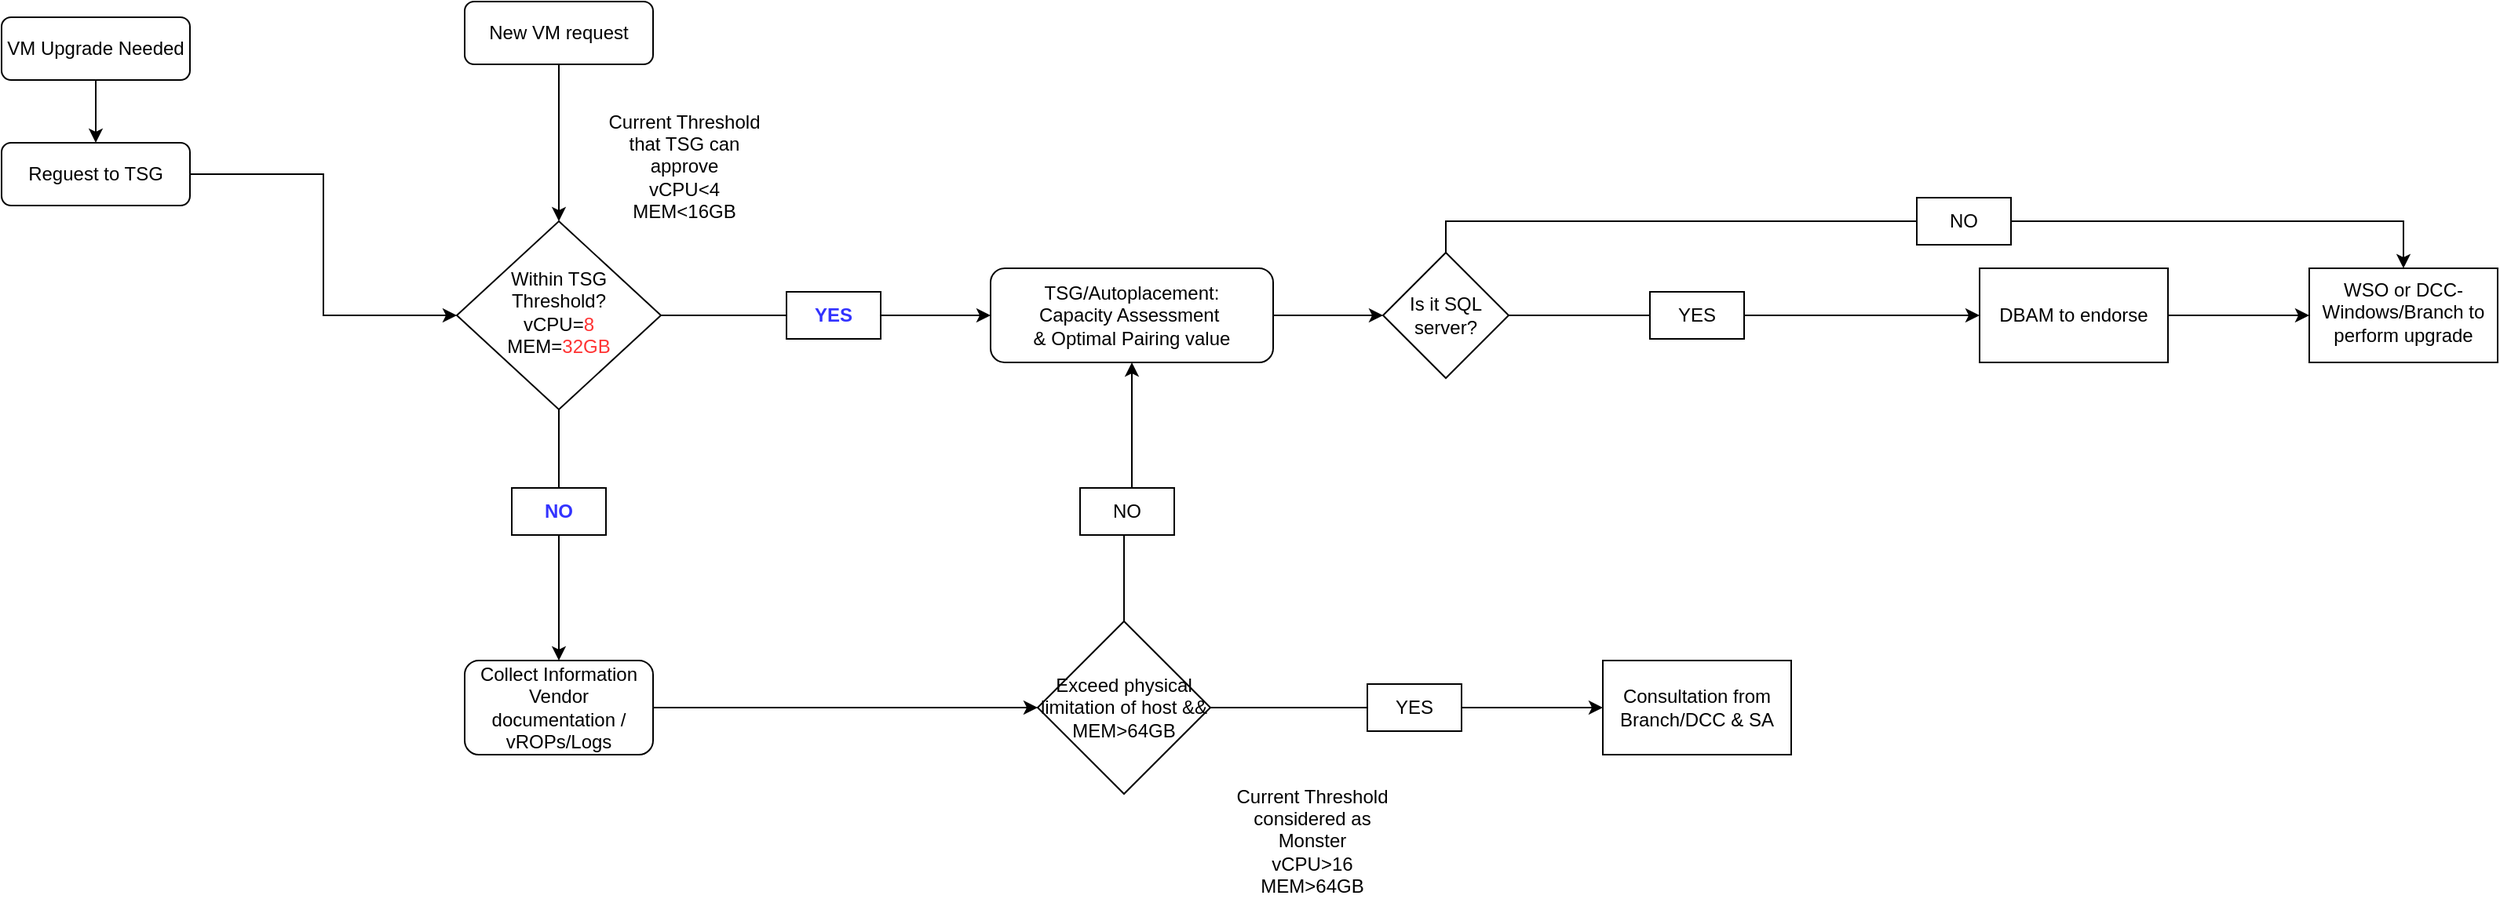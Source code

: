 <mxfile version="20.0.3" type="github" pages="2">
  <diagram id="C5RBs43oDa-KdzZeNtuy" name="Page-1">
    <mxGraphModel dx="1360" dy="802" grid="1" gridSize="10" guides="1" tooltips="1" connect="1" arrows="1" fold="1" page="1" pageScale="1" pageWidth="827" pageHeight="1169" math="0" shadow="0">
      <root>
        <mxCell id="WIyWlLk6GJQsqaUBKTNV-0" />
        <mxCell id="WIyWlLk6GJQsqaUBKTNV-1" parent="WIyWlLk6GJQsqaUBKTNV-0" />
        <mxCell id="aWSOxl5YBgDPmi3oxphR-1" value="" style="edgeStyle=orthogonalEdgeStyle;rounded=0;orthogonalLoop=1;jettySize=auto;html=1;" parent="WIyWlLk6GJQsqaUBKTNV-1" source="WIyWlLk6GJQsqaUBKTNV-3" target="aWSOxl5YBgDPmi3oxphR-0" edge="1">
          <mxGeometry relative="1" as="geometry" />
        </mxCell>
        <mxCell id="WIyWlLk6GJQsqaUBKTNV-3" value="VM Upgrade Needed" style="rounded=1;whiteSpace=wrap;html=1;fontSize=12;glass=0;strokeWidth=1;shadow=0;" parent="WIyWlLk6GJQsqaUBKTNV-1" vertex="1">
          <mxGeometry x="80" y="30" width="120" height="40" as="geometry" />
        </mxCell>
        <mxCell id="aWSOxl5YBgDPmi3oxphR-11" value="" style="edgeStyle=orthogonalEdgeStyle;rounded=0;orthogonalLoop=1;jettySize=auto;html=1;fontColor=#FF3333;startArrow=none;" parent="WIyWlLk6GJQsqaUBKTNV-1" source="aWSOxl5YBgDPmi3oxphR-13" target="aWSOxl5YBgDPmi3oxphR-10" edge="1">
          <mxGeometry relative="1" as="geometry" />
        </mxCell>
        <mxCell id="Bxt-Yvj8bxx-1eshp0qT-0" style="edgeStyle=orthogonalEdgeStyle;rounded=0;orthogonalLoop=1;jettySize=auto;html=1;entryX=0;entryY=0.5;entryDx=0;entryDy=0;startArrow=none;" parent="WIyWlLk6GJQsqaUBKTNV-1" source="aWSOxl5YBgDPmi3oxphR-12" target="aWSOxl5YBgDPmi3oxphR-14" edge="1">
          <mxGeometry relative="1" as="geometry" />
        </mxCell>
        <mxCell id="WIyWlLk6GJQsqaUBKTNV-6" value="Within TSG Threshold?&lt;br&gt;vCPU=&lt;font color=&quot;#ff3333&quot;&gt;8&lt;/font&gt;&lt;br&gt;MEM=&lt;font color=&quot;#ff3333&quot;&gt;32GB&lt;/font&gt;" style="rhombus;whiteSpace=wrap;html=1;shadow=0;fontFamily=Helvetica;fontSize=12;align=center;strokeWidth=1;spacing=6;spacingTop=-4;" parent="WIyWlLk6GJQsqaUBKTNV-1" vertex="1">
          <mxGeometry x="370" y="160" width="130" height="120" as="geometry" />
        </mxCell>
        <mxCell id="Bxt-Yvj8bxx-1eshp0qT-2" style="edgeStyle=orthogonalEdgeStyle;rounded=0;orthogonalLoop=1;jettySize=auto;html=1;entryX=0;entryY=0.5;entryDx=0;entryDy=0;" parent="WIyWlLk6GJQsqaUBKTNV-1" source="aWSOxl5YBgDPmi3oxphR-0" target="WIyWlLk6GJQsqaUBKTNV-6" edge="1">
          <mxGeometry relative="1" as="geometry" />
        </mxCell>
        <mxCell id="aWSOxl5YBgDPmi3oxphR-0" value="Reguest to TSG" style="whiteSpace=wrap;html=1;rounded=1;glass=0;strokeWidth=1;shadow=0;" parent="WIyWlLk6GJQsqaUBKTNV-1" vertex="1">
          <mxGeometry x="80" y="110" width="120" height="40" as="geometry" />
        </mxCell>
        <mxCell id="aWSOxl5YBgDPmi3oxphR-7" style="edgeStyle=orthogonalEdgeStyle;rounded=0;orthogonalLoop=1;jettySize=auto;html=1;fontColor=#FF3333;" parent="WIyWlLk6GJQsqaUBKTNV-1" source="aWSOxl5YBgDPmi3oxphR-2" target="WIyWlLk6GJQsqaUBKTNV-6" edge="1">
          <mxGeometry relative="1" as="geometry" />
        </mxCell>
        <mxCell id="aWSOxl5YBgDPmi3oxphR-2" value="New VM request" style="rounded=1;whiteSpace=wrap;html=1;" parent="WIyWlLk6GJQsqaUBKTNV-1" vertex="1">
          <mxGeometry x="375" y="20" width="120" height="40" as="geometry" />
        </mxCell>
        <mxCell id="aWSOxl5YBgDPmi3oxphR-8" value="WSO or DCC-Windows/Branch to perform upgrade" style="whiteSpace=wrap;html=1;shadow=0;strokeWidth=1;spacing=6;spacingTop=-4;" parent="WIyWlLk6GJQsqaUBKTNV-1" vertex="1">
          <mxGeometry x="1550" y="190" width="120" height="60" as="geometry" />
        </mxCell>
        <mxCell id="Bxt-Yvj8bxx-1eshp0qT-23" value="" style="edgeStyle=orthogonalEdgeStyle;rounded=0;orthogonalLoop=1;jettySize=auto;html=1;" parent="WIyWlLk6GJQsqaUBKTNV-1" source="aWSOxl5YBgDPmi3oxphR-10" target="Bxt-Yvj8bxx-1eshp0qT-22" edge="1">
          <mxGeometry relative="1" as="geometry" />
        </mxCell>
        <mxCell id="aWSOxl5YBgDPmi3oxphR-10" value="Collect Information&lt;br&gt;Vendor documentation / vROPs/Logs" style="whiteSpace=wrap;html=1;rounded=1;glass=0;strokeWidth=1;shadow=0;" parent="WIyWlLk6GJQsqaUBKTNV-1" vertex="1">
          <mxGeometry x="375" y="440" width="120" height="60" as="geometry" />
        </mxCell>
        <mxCell id="Bxt-Yvj8bxx-1eshp0qT-5" style="edgeStyle=orthogonalEdgeStyle;rounded=0;orthogonalLoop=1;jettySize=auto;html=1;" parent="WIyWlLk6GJQsqaUBKTNV-1" source="aWSOxl5YBgDPmi3oxphR-14" target="Bxt-Yvj8bxx-1eshp0qT-4" edge="1">
          <mxGeometry relative="1" as="geometry" />
        </mxCell>
        <mxCell id="aWSOxl5YBgDPmi3oxphR-14" value="TSG/Autoplacement:&lt;br&gt;Capacity Assessment&amp;nbsp;&lt;br&gt;&amp;amp; Optimal Pairing value" style="whiteSpace=wrap;html=1;rounded=1;glass=0;strokeWidth=1;shadow=0;" parent="WIyWlLk6GJQsqaUBKTNV-1" vertex="1">
          <mxGeometry x="710" y="190" width="180" height="60" as="geometry" />
        </mxCell>
        <mxCell id="aWSOxl5YBgDPmi3oxphR-13" value="NO" style="text;html=1;strokeColor=default;fillColor=none;align=center;verticalAlign=middle;whiteSpace=wrap;rounded=0;fontColor=#3333FF;fontStyle=1" parent="WIyWlLk6GJQsqaUBKTNV-1" vertex="1">
          <mxGeometry x="405" y="330" width="60" height="30" as="geometry" />
        </mxCell>
        <mxCell id="aWSOxl5YBgDPmi3oxphR-18" value="" style="edgeStyle=orthogonalEdgeStyle;rounded=0;orthogonalLoop=1;jettySize=auto;html=1;fontColor=#FF3333;endArrow=none;" parent="WIyWlLk6GJQsqaUBKTNV-1" source="WIyWlLk6GJQsqaUBKTNV-6" target="aWSOxl5YBgDPmi3oxphR-13" edge="1">
          <mxGeometry relative="1" as="geometry">
            <mxPoint x="355" y="280" as="sourcePoint" />
            <mxPoint x="355" y="390" as="targetPoint" />
          </mxGeometry>
        </mxCell>
        <mxCell id="aWSOxl5YBgDPmi3oxphR-12" value="YES" style="text;html=1;strokeColor=default;fillColor=none;align=center;verticalAlign=middle;whiteSpace=wrap;rounded=0;fontColor=#3333FF;fontStyle=1" parent="WIyWlLk6GJQsqaUBKTNV-1" vertex="1">
          <mxGeometry x="580" y="205" width="60" height="30" as="geometry" />
        </mxCell>
        <mxCell id="Bxt-Yvj8bxx-1eshp0qT-1" value="" style="edgeStyle=orthogonalEdgeStyle;rounded=0;orthogonalLoop=1;jettySize=auto;html=1;entryX=0;entryY=0.5;entryDx=0;entryDy=0;endArrow=none;" parent="WIyWlLk6GJQsqaUBKTNV-1" source="WIyWlLk6GJQsqaUBKTNV-6" target="aWSOxl5YBgDPmi3oxphR-12" edge="1">
          <mxGeometry relative="1" as="geometry">
            <mxPoint x="500" y="220" as="sourcePoint" />
            <mxPoint x="740" y="220" as="targetPoint" />
          </mxGeometry>
        </mxCell>
        <mxCell id="Bxt-Yvj8bxx-1eshp0qT-17" style="edgeStyle=orthogonalEdgeStyle;rounded=0;orthogonalLoop=1;jettySize=auto;html=1;entryX=0.5;entryY=0;entryDx=0;entryDy=0;" parent="WIyWlLk6GJQsqaUBKTNV-1" source="Bxt-Yvj8bxx-1eshp0qT-4" target="aWSOxl5YBgDPmi3oxphR-8" edge="1">
          <mxGeometry relative="1" as="geometry">
            <Array as="points">
              <mxPoint x="1000" y="160" />
              <mxPoint x="1610" y="160" />
            </Array>
          </mxGeometry>
        </mxCell>
        <mxCell id="Bxt-Yvj8bxx-1eshp0qT-36" style="edgeStyle=orthogonalEdgeStyle;rounded=0;orthogonalLoop=1;jettySize=auto;html=1;" parent="WIyWlLk6GJQsqaUBKTNV-1" source="Bxt-Yvj8bxx-1eshp0qT-4" target="Bxt-Yvj8bxx-1eshp0qT-8" edge="1">
          <mxGeometry relative="1" as="geometry" />
        </mxCell>
        <mxCell id="Bxt-Yvj8bxx-1eshp0qT-4" value="Is it SQL server?" style="rhombus;whiteSpace=wrap;html=1;" parent="WIyWlLk6GJQsqaUBKTNV-1" vertex="1">
          <mxGeometry x="960" y="180" width="80" height="80" as="geometry" />
        </mxCell>
        <mxCell id="Bxt-Yvj8bxx-1eshp0qT-10" style="edgeStyle=orthogonalEdgeStyle;rounded=0;orthogonalLoop=1;jettySize=auto;html=1;" parent="WIyWlLk6GJQsqaUBKTNV-1" source="Bxt-Yvj8bxx-1eshp0qT-8" target="aWSOxl5YBgDPmi3oxphR-8" edge="1">
          <mxGeometry relative="1" as="geometry" />
        </mxCell>
        <mxCell id="Bxt-Yvj8bxx-1eshp0qT-8" value="DBAM to endorse" style="whiteSpace=wrap;html=1;" parent="WIyWlLk6GJQsqaUBKTNV-1" vertex="1">
          <mxGeometry x="1340" y="190" width="120" height="60" as="geometry" />
        </mxCell>
        <mxCell id="Bxt-Yvj8bxx-1eshp0qT-11" value="YES" style="text;html=1;strokeColor=default;fillColor=default;align=center;verticalAlign=middle;whiteSpace=wrap;rounded=0;" parent="WIyWlLk6GJQsqaUBKTNV-1" vertex="1">
          <mxGeometry x="1130" y="205" width="60" height="30" as="geometry" />
        </mxCell>
        <mxCell id="Bxt-Yvj8bxx-1eshp0qT-15" value="NO" style="text;html=1;strokeColor=default;fillColor=default;align=center;verticalAlign=middle;whiteSpace=wrap;rounded=0;" parent="WIyWlLk6GJQsqaUBKTNV-1" vertex="1">
          <mxGeometry x="1300" y="145" width="60" height="30" as="geometry" />
        </mxCell>
        <mxCell id="Bxt-Yvj8bxx-1eshp0qT-25" value="" style="edgeStyle=orthogonalEdgeStyle;rounded=0;orthogonalLoop=1;jettySize=auto;html=1;" parent="WIyWlLk6GJQsqaUBKTNV-1" source="Bxt-Yvj8bxx-1eshp0qT-22" target="Bxt-Yvj8bxx-1eshp0qT-24" edge="1">
          <mxGeometry relative="1" as="geometry">
            <Array as="points" />
          </mxGeometry>
        </mxCell>
        <mxCell id="Bxt-Yvj8bxx-1eshp0qT-28" style="edgeStyle=orthogonalEdgeStyle;rounded=0;orthogonalLoop=1;jettySize=auto;html=1;" parent="WIyWlLk6GJQsqaUBKTNV-1" source="Bxt-Yvj8bxx-1eshp0qT-22" target="aWSOxl5YBgDPmi3oxphR-14" edge="1">
          <mxGeometry relative="1" as="geometry" />
        </mxCell>
        <mxCell id="Bxt-Yvj8bxx-1eshp0qT-22" value="Exceed physical limitation of host &amp;amp;&amp;amp; MEM&amp;gt;64GB" style="rhombus;whiteSpace=wrap;html=1;rounded=0;glass=0;strokeWidth=1;shadow=0;" parent="WIyWlLk6GJQsqaUBKTNV-1" vertex="1">
          <mxGeometry x="740" y="415" width="110" height="110" as="geometry" />
        </mxCell>
        <mxCell id="Bxt-Yvj8bxx-1eshp0qT-24" value="Consultation from Branch/DCC &amp;amp; SA" style="whiteSpace=wrap;html=1;rounded=0;glass=0;strokeWidth=1;shadow=0;" parent="WIyWlLk6GJQsqaUBKTNV-1" vertex="1">
          <mxGeometry x="1100" y="440" width="120" height="60" as="geometry" />
        </mxCell>
        <mxCell id="Bxt-Yvj8bxx-1eshp0qT-29" value="NO" style="text;html=1;strokeColor=default;fillColor=default;align=center;verticalAlign=middle;whiteSpace=wrap;rounded=0;" parent="WIyWlLk6GJQsqaUBKTNV-1" vertex="1">
          <mxGeometry x="767" y="330" width="60" height="30" as="geometry" />
        </mxCell>
        <mxCell id="Bxt-Yvj8bxx-1eshp0qT-30" value="YES" style="text;html=1;strokeColor=default;fillColor=default;align=center;verticalAlign=middle;whiteSpace=wrap;rounded=0;" parent="WIyWlLk6GJQsqaUBKTNV-1" vertex="1">
          <mxGeometry x="950" y="455" width="60" height="30" as="geometry" />
        </mxCell>
        <mxCell id="Bxt-Yvj8bxx-1eshp0qT-31" value="Current Threshold that TSG can approve&lt;br&gt;vCPU&amp;lt;4&lt;br&gt;MEM&amp;lt;16GB" style="text;html=1;strokeColor=none;fillColor=none;align=center;verticalAlign=middle;whiteSpace=wrap;rounded=0;" parent="WIyWlLk6GJQsqaUBKTNV-1" vertex="1">
          <mxGeometry x="460" y="90" width="110" height="70" as="geometry" />
        </mxCell>
        <mxCell id="Bxt-Yvj8bxx-1eshp0qT-32" value="Current Threshold considered as Monster&lt;br&gt;vCPU&amp;gt;16&lt;br&gt;MEM&amp;gt;64GB" style="text;html=1;strokeColor=none;fillColor=none;align=center;verticalAlign=middle;whiteSpace=wrap;rounded=0;" parent="WIyWlLk6GJQsqaUBKTNV-1" vertex="1">
          <mxGeometry x="860" y="520" width="110" height="70" as="geometry" />
        </mxCell>
      </root>
    </mxGraphModel>
  </diagram>
  <diagram name="New" id="vMZMG8sEs9MRJqx0B8gD">
    <mxGraphModel dx="1360" dy="802" grid="1" gridSize="10" guides="1" tooltips="1" connect="1" arrows="1" fold="1" page="1" pageScale="1" pageWidth="827" pageHeight="1169" math="0" shadow="0">
      <root>
        <mxCell id="jp_7oa33LUE2D2zDrsDP-0" />
        <mxCell id="jp_7oa33LUE2D2zDrsDP-1" parent="jp_7oa33LUE2D2zDrsDP-0" />
        <mxCell id="jp_7oa33LUE2D2zDrsDP-2" value="" style="edgeStyle=orthogonalEdgeStyle;rounded=0;orthogonalLoop=1;jettySize=auto;html=1;" edge="1" parent="jp_7oa33LUE2D2zDrsDP-1" source="jp_7oa33LUE2D2zDrsDP-3" target="jp_7oa33LUE2D2zDrsDP-8">
          <mxGeometry relative="1" as="geometry" />
        </mxCell>
        <mxCell id="jp_7oa33LUE2D2zDrsDP-3" value="VM Upgrade Needed" style="rounded=1;whiteSpace=wrap;html=1;fontSize=12;glass=0;strokeWidth=1;shadow=0;" vertex="1" parent="jp_7oa33LUE2D2zDrsDP-1">
          <mxGeometry x="80" y="30" width="120" height="40" as="geometry" />
        </mxCell>
        <mxCell id="Evaqm_58Oo5HCfVQTWNb-5" style="edgeStyle=orthogonalEdgeStyle;rounded=0;orthogonalLoop=1;jettySize=auto;html=1;entryX=0;entryY=0.5;entryDx=0;entryDy=0;startArrow=none;" edge="1" parent="jp_7oa33LUE2D2zDrsDP-1" source="jp_7oa33LUE2D2zDrsDP-18" target="jp_7oa33LUE2D2zDrsDP-15">
          <mxGeometry relative="1" as="geometry" />
        </mxCell>
        <mxCell id="Evaqm_58Oo5HCfVQTWNb-22" style="edgeStyle=orthogonalEdgeStyle;rounded=0;orthogonalLoop=1;jettySize=auto;html=1;fontColor=#3333FF;" edge="1" parent="jp_7oa33LUE2D2zDrsDP-1" source="jp_7oa33LUE2D2zDrsDP-6" target="jp_7oa33LUE2D2zDrsDP-30">
          <mxGeometry relative="1" as="geometry">
            <Array as="points">
              <mxPoint x="365" y="620" />
            </Array>
          </mxGeometry>
        </mxCell>
        <mxCell id="jp_7oa33LUE2D2zDrsDP-6" value="Exceed physical CPU limitation of host &amp;amp;&amp;amp; MEM&amp;gt;64GB" style="rhombus;whiteSpace=wrap;html=1;shadow=0;fontFamily=Helvetica;fontSize=12;align=center;strokeWidth=1;spacing=6;spacingTop=-4;" vertex="1" parent="jp_7oa33LUE2D2zDrsDP-1">
          <mxGeometry x="300" y="190" width="130" height="120" as="geometry" />
        </mxCell>
        <mxCell id="Evaqm_58Oo5HCfVQTWNb-12" style="edgeStyle=orthogonalEdgeStyle;rounded=0;orthogonalLoop=1;jettySize=auto;html=1;" edge="1" parent="jp_7oa33LUE2D2zDrsDP-1" source="jp_7oa33LUE2D2zDrsDP-8" target="jp_7oa33LUE2D2zDrsDP-13">
          <mxGeometry relative="1" as="geometry" />
        </mxCell>
        <mxCell id="jp_7oa33LUE2D2zDrsDP-8" value="Reguest to TSG" style="whiteSpace=wrap;html=1;rounded=1;glass=0;strokeWidth=1;shadow=0;" vertex="1" parent="jp_7oa33LUE2D2zDrsDP-1">
          <mxGeometry x="80" y="110" width="120" height="40" as="geometry" />
        </mxCell>
        <mxCell id="jp_7oa33LUE2D2zDrsDP-9" style="edgeStyle=orthogonalEdgeStyle;rounded=0;orthogonalLoop=1;jettySize=auto;html=1;fontColor=#FF3333;" edge="1" parent="jp_7oa33LUE2D2zDrsDP-1" source="jp_7oa33LUE2D2zDrsDP-10" target="jp_7oa33LUE2D2zDrsDP-6">
          <mxGeometry relative="1" as="geometry" />
        </mxCell>
        <mxCell id="jp_7oa33LUE2D2zDrsDP-10" value="New VM request" style="rounded=1;whiteSpace=wrap;html=1;" vertex="1" parent="jp_7oa33LUE2D2zDrsDP-1">
          <mxGeometry x="305" y="30" width="120" height="40" as="geometry" />
        </mxCell>
        <mxCell id="jp_7oa33LUE2D2zDrsDP-11" value="WSO or DCC-Windows/Branch to perform upgrade" style="whiteSpace=wrap;html=1;shadow=0;strokeWidth=1;spacing=6;spacingTop=-4;" vertex="1" parent="jp_7oa33LUE2D2zDrsDP-1">
          <mxGeometry x="1290" y="230" width="120" height="60" as="geometry" />
        </mxCell>
        <mxCell id="Evaqm_58Oo5HCfVQTWNb-13" style="edgeStyle=orthogonalEdgeStyle;rounded=0;orthogonalLoop=1;jettySize=auto;html=1;" edge="1" parent="jp_7oa33LUE2D2zDrsDP-1" source="jp_7oa33LUE2D2zDrsDP-13" target="jp_7oa33LUE2D2zDrsDP-6">
          <mxGeometry relative="1" as="geometry" />
        </mxCell>
        <mxCell id="jp_7oa33LUE2D2zDrsDP-13" value="Collect Information&lt;br&gt;Vendor documentation / vROPs/Logs" style="whiteSpace=wrap;html=1;rounded=1;glass=0;strokeWidth=1;shadow=0;" vertex="1" parent="jp_7oa33LUE2D2zDrsDP-1">
          <mxGeometry x="80" y="220" width="120" height="60" as="geometry" />
        </mxCell>
        <mxCell id="Evaqm_58Oo5HCfVQTWNb-7" style="edgeStyle=orthogonalEdgeStyle;rounded=0;orthogonalLoop=1;jettySize=auto;html=1;" edge="1" parent="jp_7oa33LUE2D2zDrsDP-1" source="jp_7oa33LUE2D2zDrsDP-15" target="Evaqm_58Oo5HCfVQTWNb-2">
          <mxGeometry relative="1" as="geometry" />
        </mxCell>
        <mxCell id="jp_7oa33LUE2D2zDrsDP-15" value="TSG/Autoplacement:&lt;br&gt;Capacity Assessment&amp;nbsp;&lt;br&gt;&amp;amp; Optimal Pairing value" style="whiteSpace=wrap;html=1;rounded=1;glass=0;strokeWidth=1;shadow=0;" vertex="1" parent="jp_7oa33LUE2D2zDrsDP-1">
          <mxGeometry x="560" y="220" width="140" height="60" as="geometry" />
        </mxCell>
        <mxCell id="jp_7oa33LUE2D2zDrsDP-21" style="edgeStyle=orthogonalEdgeStyle;rounded=0;orthogonalLoop=1;jettySize=auto;html=1;startArrow=none;" edge="1" parent="jp_7oa33LUE2D2zDrsDP-1" source="jp_7oa33LUE2D2zDrsDP-25" target="jp_7oa33LUE2D2zDrsDP-24">
          <mxGeometry relative="1" as="geometry" />
        </mxCell>
        <mxCell id="Evaqm_58Oo5HCfVQTWNb-16" style="edgeStyle=orthogonalEdgeStyle;rounded=0;orthogonalLoop=1;jettySize=auto;html=1;fontColor=#3333FF;startArrow=none;" edge="1" parent="jp_7oa33LUE2D2zDrsDP-1" source="jp_7oa33LUE2D2zDrsDP-26" target="jp_7oa33LUE2D2zDrsDP-11">
          <mxGeometry relative="1" as="geometry">
            <Array as="points">
              <mxPoint x="1220" y="250" />
              <mxPoint x="1220" y="250" />
            </Array>
          </mxGeometry>
        </mxCell>
        <mxCell id="jp_7oa33LUE2D2zDrsDP-22" value="Is it SQL server?" style="rhombus;whiteSpace=wrap;html=1;" vertex="1" parent="jp_7oa33LUE2D2zDrsDP-1">
          <mxGeometry x="1010" y="210" width="80" height="80" as="geometry" />
        </mxCell>
        <mxCell id="jp_7oa33LUE2D2zDrsDP-23" style="edgeStyle=orthogonalEdgeStyle;rounded=0;orthogonalLoop=1;jettySize=auto;html=1;" edge="1" parent="jp_7oa33LUE2D2zDrsDP-1" source="jp_7oa33LUE2D2zDrsDP-24" target="jp_7oa33LUE2D2zDrsDP-11">
          <mxGeometry relative="1" as="geometry" />
        </mxCell>
        <mxCell id="jp_7oa33LUE2D2zDrsDP-24" value="DBAM to endorse" style="whiteSpace=wrap;html=1;" vertex="1" parent="jp_7oa33LUE2D2zDrsDP-1">
          <mxGeometry x="990" y="420" width="120" height="60" as="geometry" />
        </mxCell>
        <mxCell id="jp_7oa33LUE2D2zDrsDP-30" value="Consultation from Branch/DCC &amp;amp; SA" style="whiteSpace=wrap;html=1;rounded=0;glass=0;strokeWidth=1;shadow=0;" vertex="1" parent="jp_7oa33LUE2D2zDrsDP-1">
          <mxGeometry x="760" y="590" width="100" height="60" as="geometry" />
        </mxCell>
        <mxCell id="Evaqm_58Oo5HCfVQTWNb-8" style="edgeStyle=orthogonalEdgeStyle;rounded=0;orthogonalLoop=1;jettySize=auto;html=1;entryX=0;entryY=0.5;entryDx=0;entryDy=0;startArrow=none;" edge="1" parent="jp_7oa33LUE2D2zDrsDP-1" source="jp_7oa33LUE2D2zDrsDP-31" target="jp_7oa33LUE2D2zDrsDP-22">
          <mxGeometry relative="1" as="geometry" />
        </mxCell>
        <mxCell id="Evaqm_58Oo5HCfVQTWNb-19" style="edgeStyle=orthogonalEdgeStyle;rounded=0;orthogonalLoop=1;jettySize=auto;html=1;fontColor=#3333FF;" edge="1" parent="jp_7oa33LUE2D2zDrsDP-1" source="Evaqm_58Oo5HCfVQTWNb-2" target="jp_7oa33LUE2D2zDrsDP-30">
          <mxGeometry relative="1" as="geometry">
            <Array as="points">
              <mxPoint x="810" y="520" />
              <mxPoint x="810" y="520" />
            </Array>
          </mxGeometry>
        </mxCell>
        <mxCell id="Evaqm_58Oo5HCfVQTWNb-2" value="Capacity Available?" style="rhombus;whiteSpace=wrap;html=1;" vertex="1" parent="jp_7oa33LUE2D2zDrsDP-1">
          <mxGeometry x="770" y="210" width="80" height="80" as="geometry" />
        </mxCell>
        <mxCell id="Evaqm_58Oo5HCfVQTWNb-9" value="NO" style="text;html=1;strokeColor=default;fillColor=default;align=center;verticalAlign=middle;whiteSpace=wrap;rounded=0;fontColor=#3333FF;fontStyle=1" vertex="1" parent="jp_7oa33LUE2D2zDrsDP-1">
          <mxGeometry x="740" y="460" width="60" height="30" as="geometry" />
        </mxCell>
        <mxCell id="jp_7oa33LUE2D2zDrsDP-31" value="YES" style="text;html=1;strokeColor=default;fillColor=default;align=center;verticalAlign=middle;whiteSpace=wrap;rounded=0;fontColor=#3333FF;fontStyle=1" vertex="1" parent="jp_7oa33LUE2D2zDrsDP-1">
          <mxGeometry x="890" y="235" width="60" height="30" as="geometry" />
        </mxCell>
        <mxCell id="Evaqm_58Oo5HCfVQTWNb-14" value="" style="edgeStyle=orthogonalEdgeStyle;rounded=0;orthogonalLoop=1;jettySize=auto;html=1;entryX=0;entryY=0.5;entryDx=0;entryDy=0;endArrow=none;" edge="1" parent="jp_7oa33LUE2D2zDrsDP-1" source="Evaqm_58Oo5HCfVQTWNb-2" target="jp_7oa33LUE2D2zDrsDP-31">
          <mxGeometry relative="1" as="geometry">
            <mxPoint x="850" y="250" as="sourcePoint" />
            <mxPoint x="1010" y="250" as="targetPoint" />
          </mxGeometry>
        </mxCell>
        <mxCell id="jp_7oa33LUE2D2zDrsDP-18" value="NO" style="text;html=1;strokeColor=default;fillColor=none;align=center;verticalAlign=middle;whiteSpace=wrap;rounded=0;fontColor=#3333FF;fontStyle=1" vertex="1" parent="jp_7oa33LUE2D2zDrsDP-1">
          <mxGeometry x="460" y="235" width="60" height="30" as="geometry" />
        </mxCell>
        <mxCell id="Evaqm_58Oo5HCfVQTWNb-15" value="" style="edgeStyle=orthogonalEdgeStyle;rounded=0;orthogonalLoop=1;jettySize=auto;html=1;entryX=0;entryY=0.5;entryDx=0;entryDy=0;endArrow=none;" edge="1" parent="jp_7oa33LUE2D2zDrsDP-1" source="jp_7oa33LUE2D2zDrsDP-6" target="jp_7oa33LUE2D2zDrsDP-18">
          <mxGeometry relative="1" as="geometry">
            <mxPoint x="430" y="250" as="sourcePoint" />
            <mxPoint x="560" y="250" as="targetPoint" />
          </mxGeometry>
        </mxCell>
        <mxCell id="jp_7oa33LUE2D2zDrsDP-25" value="YES" style="text;html=1;strokeColor=default;fillColor=default;align=center;verticalAlign=middle;whiteSpace=wrap;rounded=0;" vertex="1" parent="jp_7oa33LUE2D2zDrsDP-1">
          <mxGeometry x="1020" y="340" width="60" height="30" as="geometry" />
        </mxCell>
        <mxCell id="Evaqm_58Oo5HCfVQTWNb-17" value="" style="edgeStyle=orthogonalEdgeStyle;rounded=0;orthogonalLoop=1;jettySize=auto;html=1;endArrow=none;" edge="1" parent="jp_7oa33LUE2D2zDrsDP-1" source="jp_7oa33LUE2D2zDrsDP-22" target="jp_7oa33LUE2D2zDrsDP-25">
          <mxGeometry relative="1" as="geometry">
            <mxPoint x="1050" y="290" as="sourcePoint" />
            <mxPoint x="1050" y="540" as="targetPoint" />
          </mxGeometry>
        </mxCell>
        <mxCell id="jp_7oa33LUE2D2zDrsDP-26" value="NO" style="text;html=1;strokeColor=default;fillColor=default;align=center;verticalAlign=middle;whiteSpace=wrap;rounded=0;" vertex="1" parent="jp_7oa33LUE2D2zDrsDP-1">
          <mxGeometry x="1160" y="235" width="60" height="30" as="geometry" />
        </mxCell>
        <mxCell id="Evaqm_58Oo5HCfVQTWNb-18" value="" style="edgeStyle=orthogonalEdgeStyle;rounded=0;orthogonalLoop=1;jettySize=auto;html=1;fontColor=#3333FF;endArrow=none;" edge="1" parent="jp_7oa33LUE2D2zDrsDP-1" source="jp_7oa33LUE2D2zDrsDP-22" target="jp_7oa33LUE2D2zDrsDP-26">
          <mxGeometry relative="1" as="geometry">
            <mxPoint x="1090" y="250" as="sourcePoint" />
            <mxPoint x="1290" y="250" as="targetPoint" />
            <Array as="points" />
          </mxGeometry>
        </mxCell>
        <mxCell id="jp_7oa33LUE2D2zDrsDP-16" value="YES" style="text;html=1;strokeColor=default;fillColor=none;align=center;verticalAlign=middle;whiteSpace=wrap;rounded=0;fontColor=#3333FF;fontStyle=1" vertex="1" parent="jp_7oa33LUE2D2zDrsDP-1">
          <mxGeometry x="370" y="465" width="60" height="30" as="geometry" />
        </mxCell>
      </root>
    </mxGraphModel>
  </diagram>
</mxfile>
